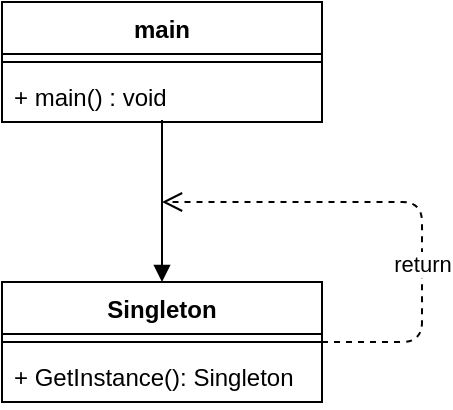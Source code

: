 <mxfile version="13.0.3" type="device"><diagram id="Q55GcS_2--A4O5RW_08v" name="第 1 页"><mxGraphModel dx="1106" dy="1003" grid="1" gridSize="10" guides="1" tooltips="1" connect="1" arrows="1" fold="1" page="1" pageScale="1" pageWidth="827" pageHeight="1169" math="0" shadow="0"><root><mxCell id="0"/><mxCell id="1" parent="0"/><mxCell id="kxUH1N6buEUaeKof_SNR-1" value="Singleton" style="swimlane;fontStyle=1;align=center;verticalAlign=top;childLayout=stackLayout;horizontal=1;startSize=26;horizontalStack=0;resizeParent=1;resizeParentMax=0;resizeLast=0;collapsible=1;marginBottom=0;" vertex="1" parent="1"><mxGeometry x="330" y="470" width="160" height="60" as="geometry"/></mxCell><mxCell id="kxUH1N6buEUaeKof_SNR-3" value="" style="line;strokeWidth=1;fillColor=none;align=left;verticalAlign=middle;spacingTop=-1;spacingLeft=3;spacingRight=3;rotatable=0;labelPosition=right;points=[];portConstraint=eastwest;" vertex="1" parent="kxUH1N6buEUaeKof_SNR-1"><mxGeometry y="26" width="160" height="8" as="geometry"/></mxCell><mxCell id="kxUH1N6buEUaeKof_SNR-4" value="+ GetInstance(): Singleton" style="text;strokeColor=none;fillColor=none;align=left;verticalAlign=top;spacingLeft=4;spacingRight=4;overflow=hidden;rotatable=0;points=[[0,0.5],[1,0.5]];portConstraint=eastwest;" vertex="1" parent="kxUH1N6buEUaeKof_SNR-1"><mxGeometry y="34" width="160" height="26" as="geometry"/></mxCell><mxCell id="kxUH1N6buEUaeKof_SNR-9" value="" style="html=1;verticalAlign=bottom;endArrow=block;exitX=0.5;exitY=0.962;exitDx=0;exitDy=0;exitPerimeter=0;entryX=0.5;entryY=0;entryDx=0;entryDy=0;" edge="1" parent="1" source="kxUH1N6buEUaeKof_SNR-8" target="kxUH1N6buEUaeKof_SNR-1"><mxGeometry width="80" relative="1" as="geometry"><mxPoint x="370" y="423" as="sourcePoint"/><mxPoint x="450" y="423" as="targetPoint"/><Array as="points"><mxPoint x="410" y="430"/></Array></mxGeometry></mxCell><mxCell id="kxUH1N6buEUaeKof_SNR-10" value="return" style="html=1;verticalAlign=bottom;endArrow=open;dashed=1;endSize=8;exitX=1;exitY=0.5;exitDx=0;exitDy=0;" edge="1" parent="1" source="kxUH1N6buEUaeKof_SNR-1"><mxGeometry x="-0.36" relative="1" as="geometry"><mxPoint x="520" y="500" as="sourcePoint"/><mxPoint x="410" y="430" as="targetPoint"/><Array as="points"><mxPoint x="540" y="500"/><mxPoint x="540" y="430"/></Array><mxPoint as="offset"/></mxGeometry></mxCell><mxCell id="kxUH1N6buEUaeKof_SNR-5" value="main" style="swimlane;fontStyle=1;align=center;verticalAlign=top;childLayout=stackLayout;horizontal=1;startSize=26;horizontalStack=0;resizeParent=1;resizeParentMax=0;resizeLast=0;collapsible=1;marginBottom=0;" vertex="1" parent="1"><mxGeometry x="330" y="330" width="160" height="60" as="geometry"/></mxCell><mxCell id="kxUH1N6buEUaeKof_SNR-7" value="" style="line;strokeWidth=1;fillColor=none;align=left;verticalAlign=middle;spacingTop=-1;spacingLeft=3;spacingRight=3;rotatable=0;labelPosition=right;points=[];portConstraint=eastwest;" vertex="1" parent="kxUH1N6buEUaeKof_SNR-5"><mxGeometry y="26" width="160" height="8" as="geometry"/></mxCell><mxCell id="kxUH1N6buEUaeKof_SNR-8" value="+ main() : void" style="text;strokeColor=none;fillColor=none;align=left;verticalAlign=top;spacingLeft=4;spacingRight=4;overflow=hidden;rotatable=0;points=[[0,0.5],[1,0.5]];portConstraint=eastwest;" vertex="1" parent="kxUH1N6buEUaeKof_SNR-5"><mxGeometry y="34" width="160" height="26" as="geometry"/></mxCell></root></mxGraphModel></diagram></mxfile>